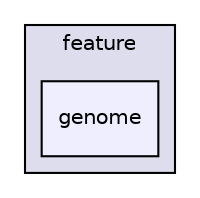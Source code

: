 digraph "java/broad/pda/feature/genome" {
  compound=true
  node [ fontsize="10", fontname="Helvetica"];
  edge [ labelfontsize="10", labelfontname="Helvetica"];
  subgraph clusterdir_151083ec242d78a4fd487aca604255ae {
    graph [ bgcolor="#ddddee", pencolor="black", label="feature" fontname="Helvetica", fontsize="10", URL="dir_151083ec242d78a4fd487aca604255ae.html"]
  dir_6bf7f076b6122db3f1dac49147741b32 [shape=box, label="genome", style="filled", fillcolor="#eeeeff", pencolor="black", URL="dir_6bf7f076b6122db3f1dac49147741b32.html"];
  }
}
